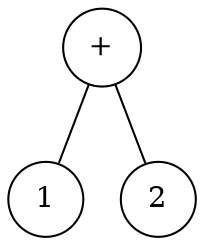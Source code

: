 digraph {
	node [shape=circle]
	"b12082fc-36a6-4e12-90cd-609aa0e3e266" [label="+"]
	"4466d758-427b-45a7-ba53-19cf77b1e651" [label=1]
	"b12082fc-36a6-4e12-90cd-609aa0e3e266" -> "4466d758-427b-45a7-ba53-19cf77b1e651" [arrowsize=0]
	"360b6aca-3e1a-4239-85d8-d84dc35fcbfc" [label=2]
	"b12082fc-36a6-4e12-90cd-609aa0e3e266" -> "360b6aca-3e1a-4239-85d8-d84dc35fcbfc" [arrowsize=0]
}
